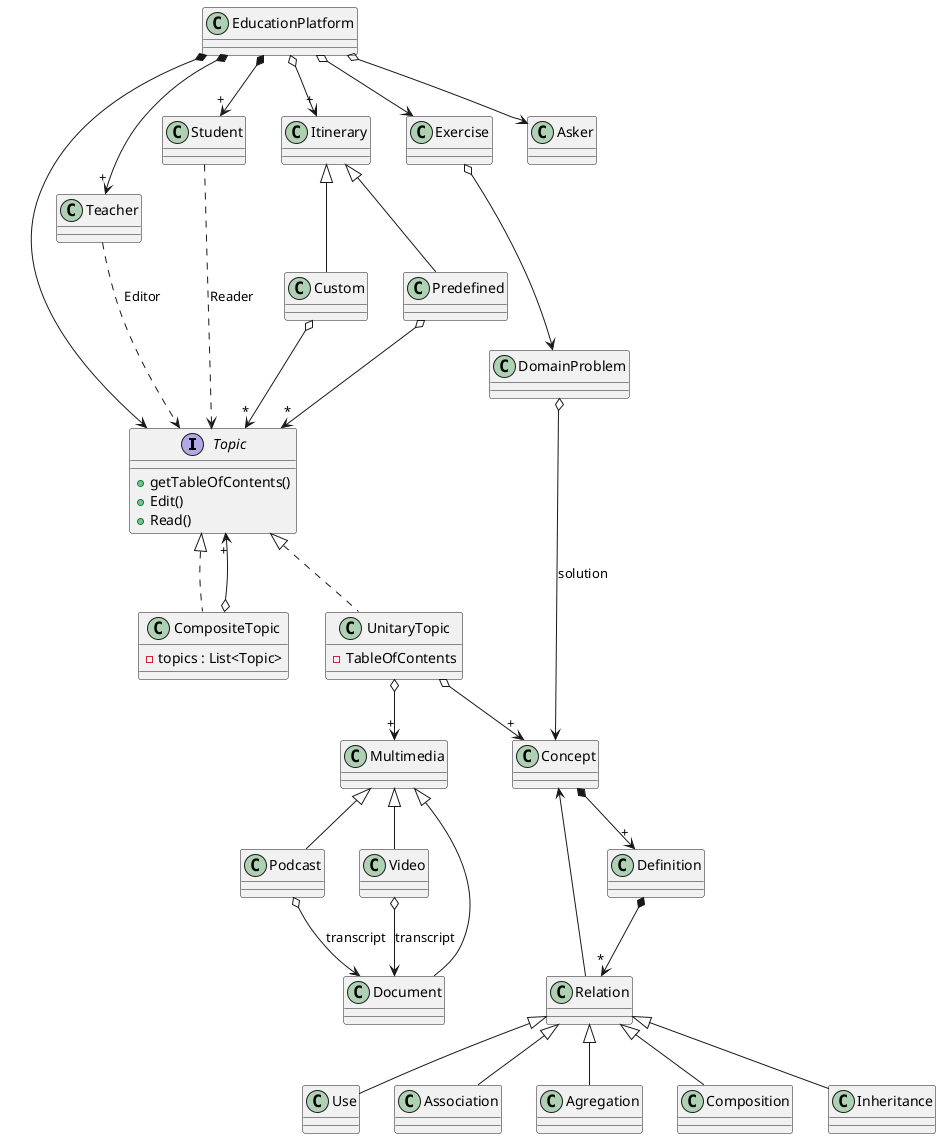 @startuml EducationPlatform
interface Topic{
    + getTableOfContents()
    + Edit()
    + Read()
}


class UnitaryTopic{
    - TableOfContents

}

class CompositeTopic{
    - topics : List<Topic> 
}

EducationPlatform *--> "+" Teacher
EducationPlatform *--> "+" Student
EducationPlatform *--> Topic
EducationPlatform o--> "+" Itinerary
EducationPlatform o--> Exercise
EducationPlatform o--> Asker

Exercise o--> DomainProblem
DomainProblem o--> Concept : solution

Teacher ..> Topic : Editor
Student ...> Topic : Reader

Topic <|.. CompositeTopic
Topic <|.. UnitaryTopic
CompositeTopic o--> "+" Topic

Itinerary <|-- Custom
Itinerary <|-- Predefined

Custom o--> "*" Topic
Predefined o--> "*" Topic


UnitaryTopic o--> "+" Concept
UnitaryTopic o--> "+" Multimedia
Concept *--> "+" Definition
Definition *--> "*" Relation
Relation <|-- Use
Relation <|-- Association
Relation <|-- Agregation
Relation <|-- Composition
Relation <|-- Inheritance

Relation --> Concept


Multimedia <|-- Podcast
Multimedia <|-- Video

Podcast o--> Document : transcript
Video o--> Document : transcript

Multimedia <|-- Document




@enduml